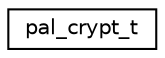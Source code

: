 digraph "Graphical Class Hierarchy"
{
 // LATEX_PDF_SIZE
  edge [fontname="Helvetica",fontsize="10",labelfontname="Helvetica",labelfontsize="10"];
  node [fontname="Helvetica",fontsize="10",shape=record];
  rankdir="LR";
  Node0 [label="pal_crypt_t",height=0.2,width=0.4,color="black", fillcolor="white", style="filled",URL="$d4/d36/structpal__crypt__t.html",tooltip="PAL crypt context structure."];
}
